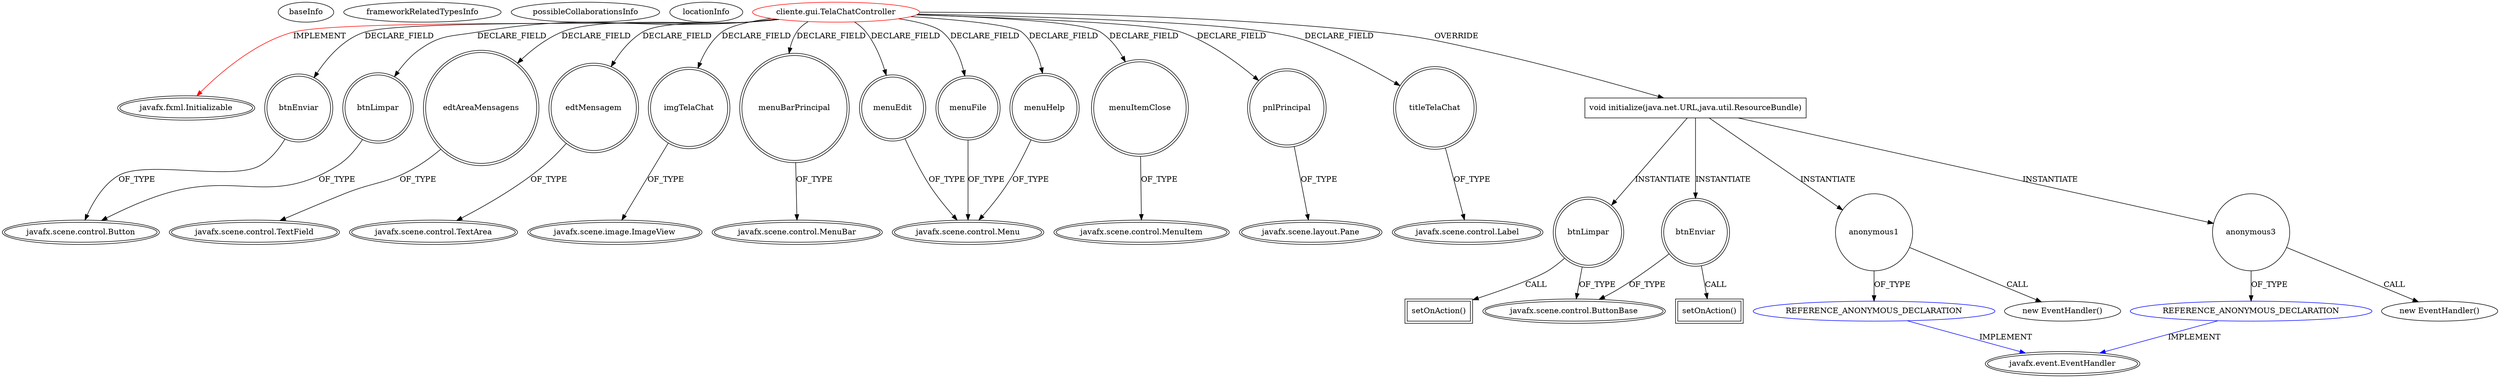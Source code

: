 digraph {
baseInfo[graphId=532,category="extension_graph",isAnonymous=false,possibleRelation=true]
frameworkRelatedTypesInfo[0="javafx.fxml.Initializable"]
possibleCollaborationsInfo[0="532~OVERRIDING_METHOD_DECLARATION-INSTANTIATION-~javafx.fxml.Initializable ~javafx.event.EventHandler ~false~true"]
locationInfo[projectName="ICastro17-ProjectChatJava",filePath="/ICastro17-ProjectChatJava/ProjectChatJava-master/src/cliente/gui/TelaChatController.java",contextSignature="TelaChatController",graphId="532"]
0[label="cliente.gui.TelaChatController",vertexType="ROOT_CLIENT_CLASS_DECLARATION",isFrameworkType=false,color=red]
1[label="javafx.fxml.Initializable",vertexType="FRAMEWORK_INTERFACE_TYPE",isFrameworkType=true,peripheries=2]
2[label="btnEnviar",vertexType="FIELD_DECLARATION",isFrameworkType=true,peripheries=2,shape=circle]
3[label="javafx.scene.control.Button",vertexType="FRAMEWORK_CLASS_TYPE",isFrameworkType=true,peripheries=2]
4[label="btnLimpar",vertexType="FIELD_DECLARATION",isFrameworkType=true,peripheries=2,shape=circle]
6[label="edtAreaMensagens",vertexType="FIELD_DECLARATION",isFrameworkType=true,peripheries=2,shape=circle]
7[label="javafx.scene.control.TextField",vertexType="FRAMEWORK_CLASS_TYPE",isFrameworkType=true,peripheries=2]
8[label="edtMensagem",vertexType="FIELD_DECLARATION",isFrameworkType=true,peripheries=2,shape=circle]
9[label="javafx.scene.control.TextArea",vertexType="FRAMEWORK_CLASS_TYPE",isFrameworkType=true,peripheries=2]
10[label="imgTelaChat",vertexType="FIELD_DECLARATION",isFrameworkType=true,peripheries=2,shape=circle]
11[label="javafx.scene.image.ImageView",vertexType="FRAMEWORK_CLASS_TYPE",isFrameworkType=true,peripheries=2]
12[label="menuBarPrincipal",vertexType="FIELD_DECLARATION",isFrameworkType=true,peripheries=2,shape=circle]
13[label="javafx.scene.control.MenuBar",vertexType="FRAMEWORK_CLASS_TYPE",isFrameworkType=true,peripheries=2]
14[label="menuEdit",vertexType="FIELD_DECLARATION",isFrameworkType=true,peripheries=2,shape=circle]
15[label="javafx.scene.control.Menu",vertexType="FRAMEWORK_CLASS_TYPE",isFrameworkType=true,peripheries=2]
16[label="menuFile",vertexType="FIELD_DECLARATION",isFrameworkType=true,peripheries=2,shape=circle]
18[label="menuHelp",vertexType="FIELD_DECLARATION",isFrameworkType=true,peripheries=2,shape=circle]
20[label="menuItemClose",vertexType="FIELD_DECLARATION",isFrameworkType=true,peripheries=2,shape=circle]
21[label="javafx.scene.control.MenuItem",vertexType="FRAMEWORK_CLASS_TYPE",isFrameworkType=true,peripheries=2]
22[label="pnlPrincipal",vertexType="FIELD_DECLARATION",isFrameworkType=true,peripheries=2,shape=circle]
23[label="javafx.scene.layout.Pane",vertexType="FRAMEWORK_CLASS_TYPE",isFrameworkType=true,peripheries=2]
24[label="titleTelaChat",vertexType="FIELD_DECLARATION",isFrameworkType=true,peripheries=2,shape=circle]
25[label="javafx.scene.control.Label",vertexType="FRAMEWORK_CLASS_TYPE",isFrameworkType=true,peripheries=2]
26[label="void initialize(java.net.URL,java.util.ResourceBundle)",vertexType="OVERRIDING_METHOD_DECLARATION",isFrameworkType=false,shape=box]
27[label="btnEnviar",vertexType="VARIABLE_EXPRESION",isFrameworkType=true,peripheries=2,shape=circle]
29[label="javafx.scene.control.ButtonBase",vertexType="FRAMEWORK_CLASS_TYPE",isFrameworkType=true,peripheries=2]
28[label="setOnAction()",vertexType="INSIDE_CALL",isFrameworkType=true,peripheries=2,shape=box]
31[label="anonymous1",vertexType="VARIABLE_EXPRESION",isFrameworkType=false,shape=circle]
32[label="REFERENCE_ANONYMOUS_DECLARATION",vertexType="REFERENCE_ANONYMOUS_DECLARATION",isFrameworkType=false,color=blue]
33[label="javafx.event.EventHandler",vertexType="FRAMEWORK_INTERFACE_TYPE",isFrameworkType=true,peripheries=2]
30[label="new EventHandler()",vertexType="CONSTRUCTOR_CALL",isFrameworkType=false]
34[label="btnLimpar",vertexType="VARIABLE_EXPRESION",isFrameworkType=true,peripheries=2,shape=circle]
35[label="setOnAction()",vertexType="INSIDE_CALL",isFrameworkType=true,peripheries=2,shape=box]
38[label="anonymous3",vertexType="VARIABLE_EXPRESION",isFrameworkType=false,shape=circle]
39[label="REFERENCE_ANONYMOUS_DECLARATION",vertexType="REFERENCE_ANONYMOUS_DECLARATION",isFrameworkType=false,color=blue]
37[label="new EventHandler()",vertexType="CONSTRUCTOR_CALL",isFrameworkType=false]
0->1[label="IMPLEMENT",color=red]
0->2[label="DECLARE_FIELD"]
2->3[label="OF_TYPE"]
0->4[label="DECLARE_FIELD"]
4->3[label="OF_TYPE"]
0->6[label="DECLARE_FIELD"]
6->7[label="OF_TYPE"]
0->8[label="DECLARE_FIELD"]
8->9[label="OF_TYPE"]
0->10[label="DECLARE_FIELD"]
10->11[label="OF_TYPE"]
0->12[label="DECLARE_FIELD"]
12->13[label="OF_TYPE"]
0->14[label="DECLARE_FIELD"]
14->15[label="OF_TYPE"]
0->16[label="DECLARE_FIELD"]
16->15[label="OF_TYPE"]
0->18[label="DECLARE_FIELD"]
18->15[label="OF_TYPE"]
0->20[label="DECLARE_FIELD"]
20->21[label="OF_TYPE"]
0->22[label="DECLARE_FIELD"]
22->23[label="OF_TYPE"]
0->24[label="DECLARE_FIELD"]
24->25[label="OF_TYPE"]
0->26[label="OVERRIDE"]
26->27[label="INSTANTIATE"]
27->29[label="OF_TYPE"]
27->28[label="CALL"]
26->31[label="INSTANTIATE"]
32->33[label="IMPLEMENT",color=blue]
31->32[label="OF_TYPE"]
31->30[label="CALL"]
26->34[label="INSTANTIATE"]
34->29[label="OF_TYPE"]
34->35[label="CALL"]
26->38[label="INSTANTIATE"]
39->33[label="IMPLEMENT",color=blue]
38->39[label="OF_TYPE"]
38->37[label="CALL"]
}

